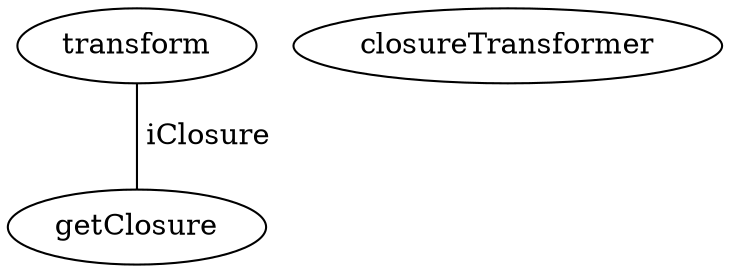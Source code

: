 digraph G {
transform;
closureTransformer;
getClosure;
transform -> getClosure [label=" iClosure", dir=none];
}